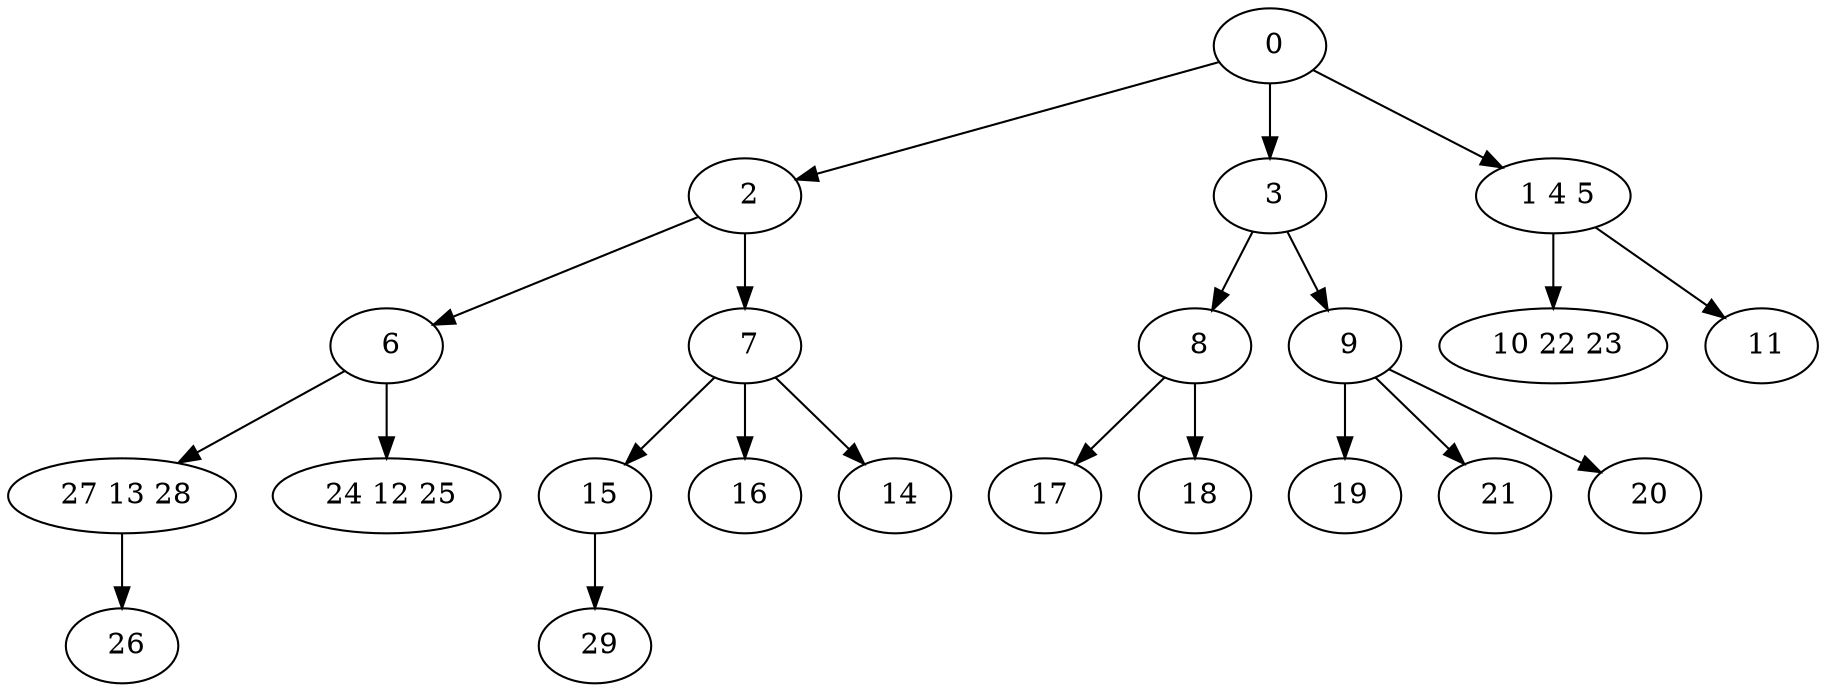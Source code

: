 digraph mytree {
" 0" -> " 2";
" 0" -> " 3";
" 0" -> " 1 4 5";
" 2" -> " 6";
" 2" -> " 7";
" 3" -> " 8";
" 3" -> " 9";
" 1 4 5" -> " 10 22 23";
" 1 4 5" -> " 11";
" 6" -> " 27 13 28";
" 6" -> " 24 12 25";
" 7" -> " 15";
" 7" -> " 16";
" 7" -> " 14";
" 8" -> " 17";
" 8" -> " 18";
" 9" -> " 19";
" 9" -> " 21";
" 9" -> " 20";
" 26";
" 27 13 28" -> " 26";
" 24 12 25";
" 15" -> " 29";
" 16";
" 17";
" 18";
" 14";
" 19";
" 21";
" 29";
" 10 22 23";
" 11";
" 20";
}
